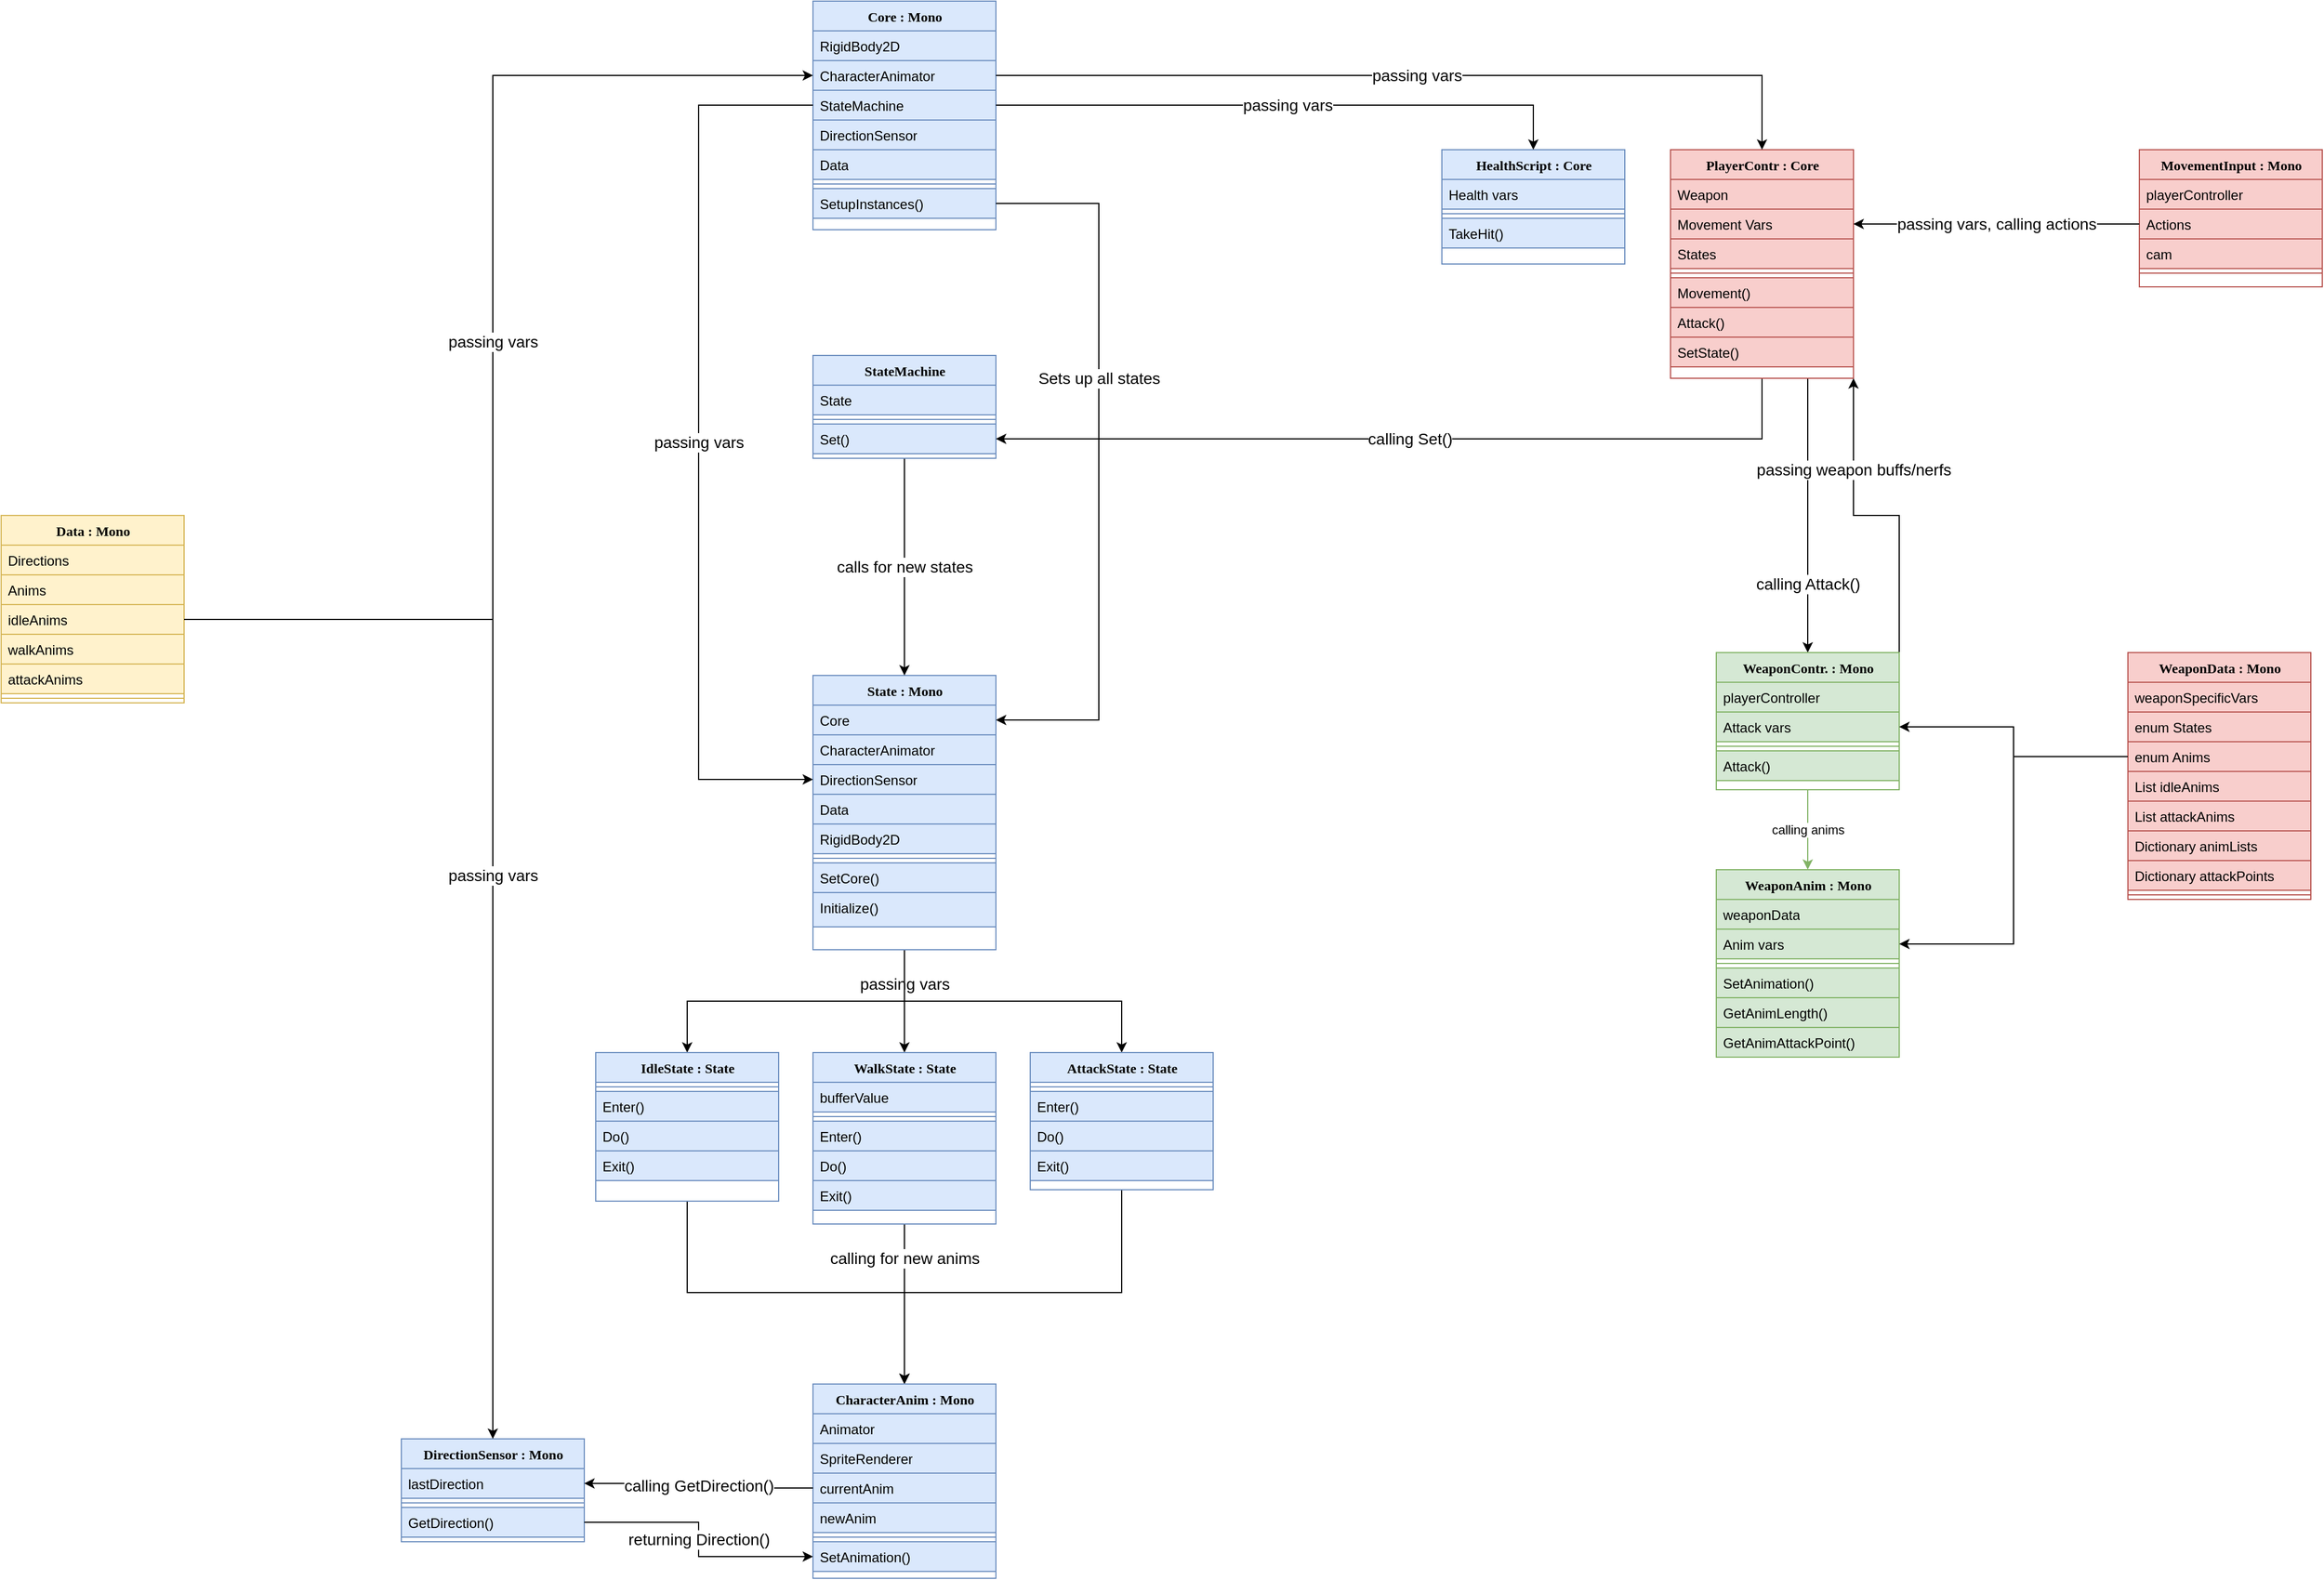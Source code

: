 <mxfile version="25.0.3">
  <diagram name="Page-1" id="9f46799a-70d6-7492-0946-bef42562c5a5">
    <mxGraphModel dx="3391" dy="2612" grid="1" gridSize="10" guides="1" tooltips="1" connect="1" arrows="1" fold="1" page="1" pageScale="1" pageWidth="1100" pageHeight="850" background="none" math="0" shadow="0">
      <root>
        <mxCell id="0" />
        <mxCell id="1" parent="0" />
        <mxCell id="JmwYPv4m7bXZWjPr1EnT-43" value="Core : Mono" style="swimlane;html=1;fontStyle=1;align=center;verticalAlign=top;childLayout=stackLayout;horizontal=1;startSize=26;horizontalStack=0;resizeParent=1;resizeLast=0;collapsible=1;marginBottom=0;swimlaneFillColor=#ffffff;rounded=0;shadow=0;comic=0;labelBackgroundColor=none;strokeWidth=1;fillColor=#dae8fc;fontFamily=Verdana;fontSize=12;strokeColor=#6c8ebf;" parent="1" vertex="1">
          <mxGeometry x="-280" y="-750" width="160" height="200" as="geometry" />
        </mxCell>
        <mxCell id="JmwYPv4m7bXZWjPr1EnT-44" value="RigidBody2D" style="text;html=1;strokeColor=#6c8ebf;fillColor=#dae8fc;align=left;verticalAlign=top;spacingLeft=4;spacingRight=4;whiteSpace=wrap;overflow=hidden;rotatable=0;points=[[0,0.5],[1,0.5]];portConstraint=eastwest;" parent="JmwYPv4m7bXZWjPr1EnT-43" vertex="1">
          <mxGeometry y="26" width="160" height="26" as="geometry" />
        </mxCell>
        <mxCell id="JmwYPv4m7bXZWjPr1EnT-45" value="CharacterAnimator" style="text;html=1;strokeColor=#6c8ebf;fillColor=#dae8fc;align=left;verticalAlign=top;spacingLeft=4;spacingRight=4;whiteSpace=wrap;overflow=hidden;rotatable=0;points=[[0,0.5],[1,0.5]];portConstraint=eastwest;" parent="JmwYPv4m7bXZWjPr1EnT-43" vertex="1">
          <mxGeometry y="52" width="160" height="26" as="geometry" />
        </mxCell>
        <mxCell id="JmwYPv4m7bXZWjPr1EnT-46" value="StateMachine" style="text;html=1;strokeColor=#6c8ebf;fillColor=#dae8fc;align=left;verticalAlign=top;spacingLeft=4;spacingRight=4;whiteSpace=wrap;overflow=hidden;rotatable=0;points=[[0,0.5],[1,0.5]];portConstraint=eastwest;" parent="JmwYPv4m7bXZWjPr1EnT-43" vertex="1">
          <mxGeometry y="78" width="160" height="26" as="geometry" />
        </mxCell>
        <mxCell id="JmwYPv4m7bXZWjPr1EnT-47" value="DirectionSensor" style="text;html=1;strokeColor=#6c8ebf;fillColor=#dae8fc;align=left;verticalAlign=top;spacingLeft=4;spacingRight=4;whiteSpace=wrap;overflow=hidden;rotatable=0;points=[[0,0.5],[1,0.5]];portConstraint=eastwest;" parent="JmwYPv4m7bXZWjPr1EnT-43" vertex="1">
          <mxGeometry y="104" width="160" height="26" as="geometry" />
        </mxCell>
        <mxCell id="JmwYPv4m7bXZWjPr1EnT-48" value="Data" style="text;html=1;strokeColor=#6c8ebf;fillColor=#dae8fc;align=left;verticalAlign=top;spacingLeft=4;spacingRight=4;whiteSpace=wrap;overflow=hidden;rotatable=0;points=[[0,0.5],[1,0.5]];portConstraint=eastwest;" parent="JmwYPv4m7bXZWjPr1EnT-43" vertex="1">
          <mxGeometry y="130" width="160" height="26" as="geometry" />
        </mxCell>
        <mxCell id="JmwYPv4m7bXZWjPr1EnT-49" value="" style="line;html=1;strokeWidth=1;fillColor=#dae8fc;align=left;verticalAlign=middle;spacingTop=-1;spacingLeft=3;spacingRight=3;rotatable=0;labelPosition=right;points=[];portConstraint=eastwest;strokeColor=#6c8ebf;" parent="JmwYPv4m7bXZWjPr1EnT-43" vertex="1">
          <mxGeometry y="156" width="160" height="8" as="geometry" />
        </mxCell>
        <mxCell id="JmwYPv4m7bXZWjPr1EnT-50" value="SetupInstances()" style="text;html=1;strokeColor=#6c8ebf;fillColor=#dae8fc;align=left;verticalAlign=top;spacingLeft=4;spacingRight=4;whiteSpace=wrap;overflow=hidden;rotatable=0;points=[[0,0.5],[1,0.5]];portConstraint=eastwest;" parent="JmwYPv4m7bXZWjPr1EnT-43" vertex="1">
          <mxGeometry y="164" width="160" height="26" as="geometry" />
        </mxCell>
        <mxCell id="JmwYPv4m7bXZWjPr1EnT-103" value="&lt;font style=&quot;font-size: 14px;&quot;&gt;passing vars&lt;/font&gt;" style="edgeStyle=orthogonalEdgeStyle;rounded=0;orthogonalLoop=1;jettySize=auto;html=1;exitX=0.5;exitY=1;exitDx=0;exitDy=0;entryX=0.5;entryY=0;entryDx=0;entryDy=0;" parent="1" source="JmwYPv4m7bXZWjPr1EnT-61" target="JmwYPv4m7bXZWjPr1EnT-92" edge="1">
          <mxGeometry x="-0.333" relative="1" as="geometry">
            <mxPoint as="offset" />
          </mxGeometry>
        </mxCell>
        <mxCell id="JmwYPv4m7bXZWjPr1EnT-104" style="edgeStyle=orthogonalEdgeStyle;rounded=0;orthogonalLoop=1;jettySize=auto;html=1;exitX=0.5;exitY=1;exitDx=0;exitDy=0;entryX=0.5;entryY=0;entryDx=0;entryDy=0;" parent="1" source="JmwYPv4m7bXZWjPr1EnT-61" target="JmwYPv4m7bXZWjPr1EnT-86" edge="1">
          <mxGeometry relative="1" as="geometry" />
        </mxCell>
        <mxCell id="JmwYPv4m7bXZWjPr1EnT-105" style="edgeStyle=orthogonalEdgeStyle;rounded=0;orthogonalLoop=1;jettySize=auto;html=1;exitX=0.5;exitY=1;exitDx=0;exitDy=0;entryX=0.5;entryY=0;entryDx=0;entryDy=0;" parent="1" source="JmwYPv4m7bXZWjPr1EnT-61" target="JmwYPv4m7bXZWjPr1EnT-98" edge="1">
          <mxGeometry relative="1" as="geometry" />
        </mxCell>
        <mxCell id="JmwYPv4m7bXZWjPr1EnT-61" value="State : Mono" style="swimlane;html=1;fontStyle=1;align=center;verticalAlign=top;childLayout=stackLayout;horizontal=1;startSize=26;horizontalStack=0;resizeParent=1;resizeLast=0;collapsible=1;marginBottom=0;swimlaneFillColor=#ffffff;rounded=0;shadow=0;comic=0;labelBackgroundColor=none;strokeWidth=1;fillColor=#dae8fc;fontFamily=Verdana;fontSize=12;strokeColor=#6c8ebf;" parent="1" vertex="1">
          <mxGeometry x="-280" y="-160" width="160" height="240" as="geometry" />
        </mxCell>
        <mxCell id="JmwYPv4m7bXZWjPr1EnT-64" value="Core" style="text;html=1;strokeColor=#6c8ebf;fillColor=#dae8fc;align=left;verticalAlign=top;spacingLeft=4;spacingRight=4;whiteSpace=wrap;overflow=hidden;rotatable=0;points=[[0,0.5],[1,0.5]];portConstraint=eastwest;" parent="JmwYPv4m7bXZWjPr1EnT-61" vertex="1">
          <mxGeometry y="26" width="160" height="26" as="geometry" />
        </mxCell>
        <mxCell id="JmwYPv4m7bXZWjPr1EnT-63" value="CharacterAnimator" style="text;html=1;strokeColor=#6c8ebf;fillColor=#dae8fc;align=left;verticalAlign=top;spacingLeft=4;spacingRight=4;whiteSpace=wrap;overflow=hidden;rotatable=0;points=[[0,0.5],[1,0.5]];portConstraint=eastwest;" parent="JmwYPv4m7bXZWjPr1EnT-61" vertex="1">
          <mxGeometry y="52" width="160" height="26" as="geometry" />
        </mxCell>
        <mxCell id="JmwYPv4m7bXZWjPr1EnT-65" value="DirectionSensor" style="text;html=1;strokeColor=#6c8ebf;fillColor=#dae8fc;align=left;verticalAlign=top;spacingLeft=4;spacingRight=4;whiteSpace=wrap;overflow=hidden;rotatable=0;points=[[0,0.5],[1,0.5]];portConstraint=eastwest;" parent="JmwYPv4m7bXZWjPr1EnT-61" vertex="1">
          <mxGeometry y="78" width="160" height="26" as="geometry" />
        </mxCell>
        <mxCell id="JmwYPv4m7bXZWjPr1EnT-66" value="Data" style="text;html=1;strokeColor=#6c8ebf;fillColor=#dae8fc;align=left;verticalAlign=top;spacingLeft=4;spacingRight=4;whiteSpace=wrap;overflow=hidden;rotatable=0;points=[[0,0.5],[1,0.5]];portConstraint=eastwest;" parent="JmwYPv4m7bXZWjPr1EnT-61" vertex="1">
          <mxGeometry y="104" width="160" height="26" as="geometry" />
        </mxCell>
        <mxCell id="JmwYPv4m7bXZWjPr1EnT-62" value="RigidBody2D" style="text;html=1;strokeColor=#6c8ebf;fillColor=#dae8fc;align=left;verticalAlign=top;spacingLeft=4;spacingRight=4;whiteSpace=wrap;overflow=hidden;rotatable=0;points=[[0,0.5],[1,0.5]];portConstraint=eastwest;" parent="JmwYPv4m7bXZWjPr1EnT-61" vertex="1">
          <mxGeometry y="130" width="160" height="26" as="geometry" />
        </mxCell>
        <mxCell id="JmwYPv4m7bXZWjPr1EnT-67" value="" style="line;html=1;strokeWidth=1;fillColor=#dae8fc;align=left;verticalAlign=middle;spacingTop=-1;spacingLeft=3;spacingRight=3;rotatable=0;labelPosition=right;points=[];portConstraint=eastwest;strokeColor=#6c8ebf;" parent="JmwYPv4m7bXZWjPr1EnT-61" vertex="1">
          <mxGeometry y="156" width="160" height="8" as="geometry" />
        </mxCell>
        <mxCell id="JmwYPv4m7bXZWjPr1EnT-68" value="SetCore()" style="text;html=1;strokeColor=#6c8ebf;fillColor=#dae8fc;align=left;verticalAlign=top;spacingLeft=4;spacingRight=4;whiteSpace=wrap;overflow=hidden;rotatable=0;points=[[0,0.5],[1,0.5]];portConstraint=eastwest;" parent="JmwYPv4m7bXZWjPr1EnT-61" vertex="1">
          <mxGeometry y="164" width="160" height="26" as="geometry" />
        </mxCell>
        <mxCell id="JmwYPv4m7bXZWjPr1EnT-69" value="Initialize()" style="text;html=1;strokeColor=#6c8ebf;fillColor=#dae8fc;align=left;verticalAlign=top;spacingLeft=4;spacingRight=4;whiteSpace=wrap;overflow=hidden;rotatable=0;points=[[0,0.5],[1,0.5]];portConstraint=eastwest;" parent="JmwYPv4m7bXZWjPr1EnT-61" vertex="1">
          <mxGeometry y="190" width="160" height="30" as="geometry" />
        </mxCell>
        <mxCell id="JmwYPv4m7bXZWjPr1EnT-85" value="&lt;font style=&quot;font-size: 14px;&quot;&gt;calls for new states&lt;/font&gt;" style="edgeStyle=orthogonalEdgeStyle;rounded=0;orthogonalLoop=1;jettySize=auto;html=1;exitX=0.5;exitY=1;exitDx=0;exitDy=0;entryX=0.5;entryY=0;entryDx=0;entryDy=0;" parent="1" source="JmwYPv4m7bXZWjPr1EnT-70" target="JmwYPv4m7bXZWjPr1EnT-61" edge="1">
          <mxGeometry relative="1" as="geometry" />
        </mxCell>
        <mxCell id="JmwYPv4m7bXZWjPr1EnT-70" value="StateMachine" style="swimlane;html=1;fontStyle=1;align=center;verticalAlign=top;childLayout=stackLayout;horizontal=1;startSize=26;horizontalStack=0;resizeParent=1;resizeLast=0;collapsible=1;marginBottom=0;swimlaneFillColor=#ffffff;rounded=0;shadow=0;comic=0;labelBackgroundColor=none;strokeWidth=1;fillColor=#dae8fc;fontFamily=Verdana;fontSize=12;strokeColor=#6c8ebf;" parent="1" vertex="1">
          <mxGeometry x="-280" y="-440" width="160" height="90" as="geometry" />
        </mxCell>
        <mxCell id="JmwYPv4m7bXZWjPr1EnT-71" value="State" style="text;html=1;strokeColor=#6c8ebf;fillColor=#dae8fc;align=left;verticalAlign=top;spacingLeft=4;spacingRight=4;whiteSpace=wrap;overflow=hidden;rotatable=0;points=[[0,0.5],[1,0.5]];portConstraint=eastwest;" parent="JmwYPv4m7bXZWjPr1EnT-70" vertex="1">
          <mxGeometry y="26" width="160" height="26" as="geometry" />
        </mxCell>
        <mxCell id="JmwYPv4m7bXZWjPr1EnT-76" value="" style="line;html=1;strokeWidth=1;fillColor=#dae8fc;align=left;verticalAlign=middle;spacingTop=-1;spacingLeft=3;spacingRight=3;rotatable=0;labelPosition=right;points=[];portConstraint=eastwest;strokeColor=#6c8ebf;" parent="JmwYPv4m7bXZWjPr1EnT-70" vertex="1">
          <mxGeometry y="52" width="160" height="8" as="geometry" />
        </mxCell>
        <mxCell id="JmwYPv4m7bXZWjPr1EnT-77" value="Set()" style="text;html=1;strokeColor=#6c8ebf;fillColor=#dae8fc;align=left;verticalAlign=top;spacingLeft=4;spacingRight=4;whiteSpace=wrap;overflow=hidden;rotatable=0;points=[[0,0.5],[1,0.5]];portConstraint=eastwest;" parent="JmwYPv4m7bXZWjPr1EnT-70" vertex="1">
          <mxGeometry y="60" width="160" height="26" as="geometry" />
        </mxCell>
        <mxCell id="JmwYPv4m7bXZWjPr1EnT-227" style="edgeStyle=orthogonalEdgeStyle;rounded=0;orthogonalLoop=1;jettySize=auto;html=1;exitX=0.5;exitY=1;exitDx=0;exitDy=0;entryX=0.5;entryY=0;entryDx=0;entryDy=0;" parent="1" source="JmwYPv4m7bXZWjPr1EnT-86" target="JmwYPv4m7bXZWjPr1EnT-112" edge="1">
          <mxGeometry relative="1" as="geometry" />
        </mxCell>
        <mxCell id="JmwYPv4m7bXZWjPr1EnT-86" value="IdleState : State" style="swimlane;html=1;fontStyle=1;align=center;verticalAlign=top;childLayout=stackLayout;horizontal=1;startSize=26;horizontalStack=0;resizeParent=1;resizeLast=0;collapsible=1;marginBottom=0;swimlaneFillColor=#ffffff;rounded=0;shadow=0;comic=0;labelBackgroundColor=none;strokeWidth=1;fillColor=#dae8fc;fontFamily=Verdana;fontSize=12;strokeColor=#6c8ebf;" parent="1" vertex="1">
          <mxGeometry x="-470" y="170" width="160" height="130" as="geometry" />
        </mxCell>
        <mxCell id="JmwYPv4m7bXZWjPr1EnT-88" value="" style="line;html=1;strokeWidth=1;fillColor=#dae8fc;align=left;verticalAlign=middle;spacingTop=-1;spacingLeft=3;spacingRight=3;rotatable=0;labelPosition=right;points=[];portConstraint=eastwest;strokeColor=#6c8ebf;" parent="JmwYPv4m7bXZWjPr1EnT-86" vertex="1">
          <mxGeometry y="26" width="160" height="8" as="geometry" />
        </mxCell>
        <mxCell id="JmwYPv4m7bXZWjPr1EnT-89" value="Enter()" style="text;html=1;strokeColor=#6c8ebf;fillColor=#dae8fc;align=left;verticalAlign=top;spacingLeft=4;spacingRight=4;whiteSpace=wrap;overflow=hidden;rotatable=0;points=[[0,0.5],[1,0.5]];portConstraint=eastwest;" parent="JmwYPv4m7bXZWjPr1EnT-86" vertex="1">
          <mxGeometry y="34" width="160" height="26" as="geometry" />
        </mxCell>
        <mxCell id="JmwYPv4m7bXZWjPr1EnT-90" value="Do()" style="text;html=1;strokeColor=#6c8ebf;fillColor=#dae8fc;align=left;verticalAlign=top;spacingLeft=4;spacingRight=4;whiteSpace=wrap;overflow=hidden;rotatable=0;points=[[0,0.5],[1,0.5]];portConstraint=eastwest;" parent="JmwYPv4m7bXZWjPr1EnT-86" vertex="1">
          <mxGeometry y="60" width="160" height="26" as="geometry" />
        </mxCell>
        <mxCell id="JmwYPv4m7bXZWjPr1EnT-91" value="Exit()" style="text;html=1;strokeColor=#6c8ebf;fillColor=#dae8fc;align=left;verticalAlign=top;spacingLeft=4;spacingRight=4;whiteSpace=wrap;overflow=hidden;rotatable=0;points=[[0,0.5],[1,0.5]];portConstraint=eastwest;" parent="JmwYPv4m7bXZWjPr1EnT-86" vertex="1">
          <mxGeometry y="86" width="160" height="26" as="geometry" />
        </mxCell>
        <mxCell id="JmwYPv4m7bXZWjPr1EnT-228" value="&lt;font style=&quot;font-size: 14px;&quot;&gt;calling for new anims&lt;/font&gt;" style="edgeStyle=orthogonalEdgeStyle;rounded=0;orthogonalLoop=1;jettySize=auto;html=1;exitX=0.5;exitY=1;exitDx=0;exitDy=0;entryX=0.5;entryY=0;entryDx=0;entryDy=0;" parent="1" source="JmwYPv4m7bXZWjPr1EnT-92" target="JmwYPv4m7bXZWjPr1EnT-112" edge="1">
          <mxGeometry x="-0.571" relative="1" as="geometry">
            <mxPoint as="offset" />
          </mxGeometry>
        </mxCell>
        <mxCell id="JmwYPv4m7bXZWjPr1EnT-92" value="WalkState : State" style="swimlane;html=1;fontStyle=1;align=center;verticalAlign=top;childLayout=stackLayout;horizontal=1;startSize=26;horizontalStack=0;resizeParent=1;resizeLast=0;collapsible=1;marginBottom=0;swimlaneFillColor=#ffffff;rounded=0;shadow=0;comic=0;labelBackgroundColor=none;strokeWidth=1;fillColor=#dae8fc;fontFamily=Verdana;fontSize=12;strokeColor=#6c8ebf;" parent="1" vertex="1">
          <mxGeometry x="-280" y="170" width="160" height="150" as="geometry" />
        </mxCell>
        <mxCell id="JmwYPv4m7bXZWjPr1EnT-97" value="bufferValue" style="text;html=1;strokeColor=#6c8ebf;fillColor=#dae8fc;align=left;verticalAlign=top;spacingLeft=4;spacingRight=4;whiteSpace=wrap;overflow=hidden;rotatable=0;points=[[0,0.5],[1,0.5]];portConstraint=eastwest;" parent="JmwYPv4m7bXZWjPr1EnT-92" vertex="1">
          <mxGeometry y="26" width="160" height="26" as="geometry" />
        </mxCell>
        <mxCell id="JmwYPv4m7bXZWjPr1EnT-93" value="" style="line;html=1;strokeWidth=1;fillColor=#dae8fc;align=left;verticalAlign=middle;spacingTop=-1;spacingLeft=3;spacingRight=3;rotatable=0;labelPosition=right;points=[];portConstraint=eastwest;strokeColor=#6c8ebf;" parent="JmwYPv4m7bXZWjPr1EnT-92" vertex="1">
          <mxGeometry y="52" width="160" height="8" as="geometry" />
        </mxCell>
        <mxCell id="JmwYPv4m7bXZWjPr1EnT-94" value="Enter()" style="text;html=1;strokeColor=#6c8ebf;fillColor=#dae8fc;align=left;verticalAlign=top;spacingLeft=4;spacingRight=4;whiteSpace=wrap;overflow=hidden;rotatable=0;points=[[0,0.5],[1,0.5]];portConstraint=eastwest;" parent="JmwYPv4m7bXZWjPr1EnT-92" vertex="1">
          <mxGeometry y="60" width="160" height="26" as="geometry" />
        </mxCell>
        <mxCell id="JmwYPv4m7bXZWjPr1EnT-95" value="Do()" style="text;html=1;strokeColor=#6c8ebf;fillColor=#dae8fc;align=left;verticalAlign=top;spacingLeft=4;spacingRight=4;whiteSpace=wrap;overflow=hidden;rotatable=0;points=[[0,0.5],[1,0.5]];portConstraint=eastwest;" parent="JmwYPv4m7bXZWjPr1EnT-92" vertex="1">
          <mxGeometry y="86" width="160" height="26" as="geometry" />
        </mxCell>
        <mxCell id="JmwYPv4m7bXZWjPr1EnT-96" value="Exit()" style="text;html=1;strokeColor=#6c8ebf;fillColor=#dae8fc;align=left;verticalAlign=top;spacingLeft=4;spacingRight=4;whiteSpace=wrap;overflow=hidden;rotatable=0;points=[[0,0.5],[1,0.5]];portConstraint=eastwest;" parent="JmwYPv4m7bXZWjPr1EnT-92" vertex="1">
          <mxGeometry y="112" width="160" height="26" as="geometry" />
        </mxCell>
        <mxCell id="JmwYPv4m7bXZWjPr1EnT-229" style="edgeStyle=orthogonalEdgeStyle;rounded=0;orthogonalLoop=1;jettySize=auto;html=1;exitX=0.5;exitY=1;exitDx=0;exitDy=0;entryX=0.5;entryY=0;entryDx=0;entryDy=0;" parent="1" source="JmwYPv4m7bXZWjPr1EnT-98" target="JmwYPv4m7bXZWjPr1EnT-112" edge="1">
          <mxGeometry relative="1" as="geometry">
            <Array as="points">
              <mxPoint x="-10" y="380" />
              <mxPoint x="-200" y="380" />
            </Array>
          </mxGeometry>
        </mxCell>
        <mxCell id="JmwYPv4m7bXZWjPr1EnT-98" value="AttackState : State" style="swimlane;html=1;fontStyle=1;align=center;verticalAlign=top;childLayout=stackLayout;horizontal=1;startSize=26;horizontalStack=0;resizeParent=1;resizeLast=0;collapsible=1;marginBottom=0;swimlaneFillColor=#ffffff;rounded=0;shadow=0;comic=0;labelBackgroundColor=none;strokeWidth=1;fillColor=#dae8fc;fontFamily=Verdana;fontSize=12;strokeColor=#6c8ebf;" parent="1" vertex="1">
          <mxGeometry x="-90" y="170" width="160" height="120" as="geometry" />
        </mxCell>
        <mxCell id="JmwYPv4m7bXZWjPr1EnT-99" value="" style="line;html=1;strokeWidth=1;fillColor=#dae8fc;align=left;verticalAlign=middle;spacingTop=-1;spacingLeft=3;spacingRight=3;rotatable=0;labelPosition=right;points=[];portConstraint=eastwest;strokeColor=#6c8ebf;" parent="JmwYPv4m7bXZWjPr1EnT-98" vertex="1">
          <mxGeometry y="26" width="160" height="8" as="geometry" />
        </mxCell>
        <mxCell id="JmwYPv4m7bXZWjPr1EnT-100" value="Enter()" style="text;html=1;strokeColor=#6c8ebf;fillColor=#dae8fc;align=left;verticalAlign=top;spacingLeft=4;spacingRight=4;whiteSpace=wrap;overflow=hidden;rotatable=0;points=[[0,0.5],[1,0.5]];portConstraint=eastwest;" parent="JmwYPv4m7bXZWjPr1EnT-98" vertex="1">
          <mxGeometry y="34" width="160" height="26" as="geometry" />
        </mxCell>
        <mxCell id="JmwYPv4m7bXZWjPr1EnT-101" value="Do()" style="text;html=1;strokeColor=#6c8ebf;fillColor=#dae8fc;align=left;verticalAlign=top;spacingLeft=4;spacingRight=4;whiteSpace=wrap;overflow=hidden;rotatable=0;points=[[0,0.5],[1,0.5]];portConstraint=eastwest;" parent="JmwYPv4m7bXZWjPr1EnT-98" vertex="1">
          <mxGeometry y="60" width="160" height="26" as="geometry" />
        </mxCell>
        <mxCell id="JmwYPv4m7bXZWjPr1EnT-102" value="Exit()" style="text;html=1;strokeColor=#6c8ebf;fillColor=#dae8fc;align=left;verticalAlign=top;spacingLeft=4;spacingRight=4;whiteSpace=wrap;overflow=hidden;rotatable=0;points=[[0,0.5],[1,0.5]];portConstraint=eastwest;" parent="JmwYPv4m7bXZWjPr1EnT-98" vertex="1">
          <mxGeometry y="86" width="160" height="26" as="geometry" />
        </mxCell>
        <mxCell id="JmwYPv4m7bXZWjPr1EnT-106" value="&lt;font style=&quot;font-size: 14px;&quot;&gt;passing vars&lt;/font&gt;" style="edgeStyle=orthogonalEdgeStyle;rounded=0;orthogonalLoop=1;jettySize=auto;html=1;exitX=0;exitY=0.5;exitDx=0;exitDy=0;entryX=0;entryY=0.5;entryDx=0;entryDy=0;endArrow=classic;endFill=1;endSize=6;" parent="1" source="JmwYPv4m7bXZWjPr1EnT-46" target="JmwYPv4m7bXZWjPr1EnT-65" edge="1">
          <mxGeometry relative="1" as="geometry">
            <Array as="points">
              <mxPoint x="-380" y="-659" />
              <mxPoint x="-380" y="-69" />
            </Array>
          </mxGeometry>
        </mxCell>
        <mxCell id="JmwYPv4m7bXZWjPr1EnT-112" value="CharacterAnim : Mono" style="swimlane;html=1;fontStyle=1;align=center;verticalAlign=top;childLayout=stackLayout;horizontal=1;startSize=26;horizontalStack=0;resizeParent=1;resizeLast=0;collapsible=1;marginBottom=0;swimlaneFillColor=#ffffff;rounded=0;shadow=0;comic=0;labelBackgroundColor=none;strokeWidth=1;fillColor=#dae8fc;fontFamily=Verdana;fontSize=12;strokeColor=#6c8ebf;" parent="1" vertex="1">
          <mxGeometry x="-280" y="460" width="160" height="170" as="geometry" />
        </mxCell>
        <mxCell id="JmwYPv4m7bXZWjPr1EnT-113" value="Animator" style="text;html=1;strokeColor=#6c8ebf;fillColor=#dae8fc;align=left;verticalAlign=top;spacingLeft=4;spacingRight=4;whiteSpace=wrap;overflow=hidden;rotatable=0;points=[[0,0.5],[1,0.5]];portConstraint=eastwest;" parent="JmwYPv4m7bXZWjPr1EnT-112" vertex="1">
          <mxGeometry y="26" width="160" height="26" as="geometry" />
        </mxCell>
        <mxCell id="JmwYPv4m7bXZWjPr1EnT-118" value="SpriteRenderer" style="text;html=1;strokeColor=#6c8ebf;fillColor=#dae8fc;align=left;verticalAlign=top;spacingLeft=4;spacingRight=4;whiteSpace=wrap;overflow=hidden;rotatable=0;points=[[0,0.5],[1,0.5]];portConstraint=eastwest;" parent="JmwYPv4m7bXZWjPr1EnT-112" vertex="1">
          <mxGeometry y="52" width="160" height="26" as="geometry" />
        </mxCell>
        <mxCell id="JmwYPv4m7bXZWjPr1EnT-119" value="currentAnim" style="text;html=1;strokeColor=#6c8ebf;fillColor=#dae8fc;align=left;verticalAlign=top;spacingLeft=4;spacingRight=4;whiteSpace=wrap;overflow=hidden;rotatable=0;points=[[0,0.5],[1,0.5]];portConstraint=eastwest;" parent="JmwYPv4m7bXZWjPr1EnT-112" vertex="1">
          <mxGeometry y="78" width="160" height="26" as="geometry" />
        </mxCell>
        <mxCell id="JmwYPv4m7bXZWjPr1EnT-120" value="newAnim" style="text;html=1;strokeColor=#6c8ebf;fillColor=#dae8fc;align=left;verticalAlign=top;spacingLeft=4;spacingRight=4;whiteSpace=wrap;overflow=hidden;rotatable=0;points=[[0,0.5],[1,0.5]];portConstraint=eastwest;" parent="JmwYPv4m7bXZWjPr1EnT-112" vertex="1">
          <mxGeometry y="104" width="160" height="26" as="geometry" />
        </mxCell>
        <mxCell id="JmwYPv4m7bXZWjPr1EnT-114" value="" style="line;html=1;strokeWidth=1;fillColor=#dae8fc;align=left;verticalAlign=middle;spacingTop=-1;spacingLeft=3;spacingRight=3;rotatable=0;labelPosition=right;points=[];portConstraint=eastwest;strokeColor=#6c8ebf;" parent="JmwYPv4m7bXZWjPr1EnT-112" vertex="1">
          <mxGeometry y="130" width="160" height="8" as="geometry" />
        </mxCell>
        <mxCell id="JmwYPv4m7bXZWjPr1EnT-115" value="SetAnimation()" style="text;html=1;strokeColor=#6c8ebf;fillColor=#dae8fc;align=left;verticalAlign=top;spacingLeft=4;spacingRight=4;whiteSpace=wrap;overflow=hidden;rotatable=0;points=[[0,0.5],[1,0.5]];portConstraint=eastwest;" parent="JmwYPv4m7bXZWjPr1EnT-112" vertex="1">
          <mxGeometry y="138" width="160" height="26" as="geometry" />
        </mxCell>
        <mxCell id="JmwYPv4m7bXZWjPr1EnT-157" value="&lt;font style=&quot;font-size: 14px;&quot;&gt;calling Set()&lt;/font&gt;" style="edgeStyle=orthogonalEdgeStyle;rounded=0;orthogonalLoop=1;jettySize=auto;html=1;exitX=0.5;exitY=1;exitDx=0;exitDy=0;entryX=1;entryY=0.5;entryDx=0;entryDy=0;" parent="1" source="JmwYPv4m7bXZWjPr1EnT-136" target="JmwYPv4m7bXZWjPr1EnT-77" edge="1">
          <mxGeometry relative="1" as="geometry" />
        </mxCell>
        <mxCell id="JmwYPv4m7bXZWjPr1EnT-211" value="&lt;font style=&quot;font-size: 14px;&quot;&gt;calling Attack()&lt;/font&gt;" style="edgeStyle=orthogonalEdgeStyle;rounded=0;orthogonalLoop=1;jettySize=auto;html=1;exitX=0.75;exitY=1;exitDx=0;exitDy=0;entryX=0.5;entryY=0;entryDx=0;entryDy=0;" parent="1" source="JmwYPv4m7bXZWjPr1EnT-136" target="JmwYPv4m7bXZWjPr1EnT-203" edge="1">
          <mxGeometry x="0.5" relative="1" as="geometry">
            <mxPoint as="offset" />
          </mxGeometry>
        </mxCell>
        <mxCell id="JmwYPv4m7bXZWjPr1EnT-136" value="PlayerContr : Core" style="swimlane;html=1;fontStyle=1;align=center;verticalAlign=top;childLayout=stackLayout;horizontal=1;startSize=26;horizontalStack=0;resizeParent=1;resizeLast=0;collapsible=1;marginBottom=0;swimlaneFillColor=#ffffff;rounded=0;shadow=0;comic=0;labelBackgroundColor=none;strokeWidth=1;fillColor=#f8cecc;fontFamily=Verdana;fontSize=12;strokeColor=#b85450;" parent="1" vertex="1">
          <mxGeometry x="470" y="-620" width="160" height="200" as="geometry" />
        </mxCell>
        <mxCell id="JmwYPv4m7bXZWjPr1EnT-137" value="Weapon" style="text;html=1;strokeColor=#b85450;fillColor=#f8cecc;align=left;verticalAlign=top;spacingLeft=4;spacingRight=4;whiteSpace=wrap;overflow=hidden;rotatable=0;points=[[0,0.5],[1,0.5]];portConstraint=eastwest;" parent="JmwYPv4m7bXZWjPr1EnT-136" vertex="1">
          <mxGeometry y="26" width="160" height="26" as="geometry" />
        </mxCell>
        <mxCell id="JmwYPv4m7bXZWjPr1EnT-138" value="Movement Vars" style="text;html=1;strokeColor=#b85450;fillColor=#f8cecc;align=left;verticalAlign=top;spacingLeft=4;spacingRight=4;whiteSpace=wrap;overflow=hidden;rotatable=0;points=[[0,0.5],[1,0.5]];portConstraint=eastwest;" parent="JmwYPv4m7bXZWjPr1EnT-136" vertex="1">
          <mxGeometry y="52" width="160" height="26" as="geometry" />
        </mxCell>
        <mxCell id="JmwYPv4m7bXZWjPr1EnT-139" value="States" style="text;html=1;strokeColor=#b85450;fillColor=#f8cecc;align=left;verticalAlign=top;spacingLeft=4;spacingRight=4;whiteSpace=wrap;overflow=hidden;rotatable=0;points=[[0,0.5],[1,0.5]];portConstraint=eastwest;" parent="JmwYPv4m7bXZWjPr1EnT-136" vertex="1">
          <mxGeometry y="78" width="160" height="26" as="geometry" />
        </mxCell>
        <mxCell id="JmwYPv4m7bXZWjPr1EnT-143" value="" style="line;html=1;strokeWidth=1;fillColor=#f8cecc;align=left;verticalAlign=middle;spacingTop=-1;spacingLeft=3;spacingRight=3;rotatable=0;labelPosition=right;points=[];portConstraint=eastwest;strokeColor=#b85450;" parent="JmwYPv4m7bXZWjPr1EnT-136" vertex="1">
          <mxGeometry y="104" width="160" height="8" as="geometry" />
        </mxCell>
        <mxCell id="JmwYPv4m7bXZWjPr1EnT-144" value="Movement()" style="text;html=1;strokeColor=#b85450;fillColor=#f8cecc;align=left;verticalAlign=top;spacingLeft=4;spacingRight=4;whiteSpace=wrap;overflow=hidden;rotatable=0;points=[[0,0.5],[1,0.5]];portConstraint=eastwest;" parent="JmwYPv4m7bXZWjPr1EnT-136" vertex="1">
          <mxGeometry y="112" width="160" height="26" as="geometry" />
        </mxCell>
        <mxCell id="JmwYPv4m7bXZWjPr1EnT-145" value="Attack()" style="text;html=1;strokeColor=#b85450;fillColor=#f8cecc;align=left;verticalAlign=top;spacingLeft=4;spacingRight=4;whiteSpace=wrap;overflow=hidden;rotatable=0;points=[[0,0.5],[1,0.5]];portConstraint=eastwest;" parent="JmwYPv4m7bXZWjPr1EnT-136" vertex="1">
          <mxGeometry y="138" width="160" height="26" as="geometry" />
        </mxCell>
        <mxCell id="JmwYPv4m7bXZWjPr1EnT-146" value="SetState()" style="text;html=1;strokeColor=#b85450;fillColor=#f8cecc;align=left;verticalAlign=top;spacingLeft=4;spacingRight=4;whiteSpace=wrap;overflow=hidden;rotatable=0;points=[[0,0.5],[1,0.5]];portConstraint=eastwest;" parent="JmwYPv4m7bXZWjPr1EnT-136" vertex="1">
          <mxGeometry y="164" width="160" height="26" as="geometry" />
        </mxCell>
        <mxCell id="JmwYPv4m7bXZWjPr1EnT-147" value="&lt;font style=&quot;font-size: 14px;&quot;&gt;passing vars&lt;/font&gt;" style="edgeStyle=orthogonalEdgeStyle;rounded=0;orthogonalLoop=1;jettySize=auto;html=1;exitX=1;exitY=0.5;exitDx=0;exitDy=0;entryX=0.5;entryY=0;entryDx=0;entryDy=0;" parent="1" source="JmwYPv4m7bXZWjPr1EnT-45" target="JmwYPv4m7bXZWjPr1EnT-136" edge="1">
          <mxGeometry relative="1" as="geometry">
            <mxPoint x="-110" y="-680" as="sourcePoint" />
            <mxPoint x="560" y="-641" as="targetPoint" />
          </mxGeometry>
        </mxCell>
        <mxCell id="JmwYPv4m7bXZWjPr1EnT-158" value="DirectionSensor : Mono" style="swimlane;html=1;fontStyle=1;align=center;verticalAlign=top;childLayout=stackLayout;horizontal=1;startSize=26;horizontalStack=0;resizeParent=1;resizeLast=0;collapsible=1;marginBottom=0;swimlaneFillColor=#ffffff;rounded=0;shadow=0;comic=0;labelBackgroundColor=none;strokeWidth=1;fillColor=#dae8fc;fontFamily=Verdana;fontSize=12;strokeColor=#6c8ebf;" parent="1" vertex="1">
          <mxGeometry x="-640" y="508" width="160" height="90" as="geometry" />
        </mxCell>
        <mxCell id="JmwYPv4m7bXZWjPr1EnT-159" value="lastDirection" style="text;html=1;strokeColor=#6c8ebf;fillColor=#dae8fc;align=left;verticalAlign=top;spacingLeft=4;spacingRight=4;whiteSpace=wrap;overflow=hidden;rotatable=0;points=[[0,0.5],[1,0.5]];portConstraint=eastwest;" parent="JmwYPv4m7bXZWjPr1EnT-158" vertex="1">
          <mxGeometry y="26" width="160" height="26" as="geometry" />
        </mxCell>
        <mxCell id="JmwYPv4m7bXZWjPr1EnT-160" value="" style="line;html=1;strokeWidth=1;fillColor=#dae8fc;align=left;verticalAlign=middle;spacingTop=-1;spacingLeft=3;spacingRight=3;rotatable=0;labelPosition=right;points=[];portConstraint=eastwest;strokeColor=#6c8ebf;" parent="JmwYPv4m7bXZWjPr1EnT-158" vertex="1">
          <mxGeometry y="52" width="160" height="8" as="geometry" />
        </mxCell>
        <mxCell id="JmwYPv4m7bXZWjPr1EnT-161" value="GetDirection()" style="text;html=1;strokeColor=#6c8ebf;fillColor=#dae8fc;align=left;verticalAlign=top;spacingLeft=4;spacingRight=4;whiteSpace=wrap;overflow=hidden;rotatable=0;points=[[0,0.5],[1,0.5]];portConstraint=eastwest;" parent="JmwYPv4m7bXZWjPr1EnT-158" vertex="1">
          <mxGeometry y="60" width="160" height="26" as="geometry" />
        </mxCell>
        <mxCell id="JmwYPv4m7bXZWjPr1EnT-165" value="Data : Mono" style="swimlane;html=1;fontStyle=1;align=center;verticalAlign=top;childLayout=stackLayout;horizontal=1;startSize=26;horizontalStack=0;resizeParent=1;resizeLast=0;collapsible=1;marginBottom=0;swimlaneFillColor=#ffffff;rounded=0;shadow=0;comic=0;labelBackgroundColor=none;strokeWidth=1;fillColor=#fff2cc;fontFamily=Verdana;fontSize=12;strokeColor=#d6b656;" parent="1" vertex="1">
          <mxGeometry x="-990" y="-300" width="160" height="164" as="geometry" />
        </mxCell>
        <mxCell id="JmwYPv4m7bXZWjPr1EnT-166" value="Directions" style="text;html=1;strokeColor=#d6b656;fillColor=#fff2cc;align=left;verticalAlign=top;spacingLeft=4;spacingRight=4;whiteSpace=wrap;overflow=hidden;rotatable=0;points=[[0,0.5],[1,0.5]];portConstraint=eastwest;" parent="JmwYPv4m7bXZWjPr1EnT-165" vertex="1">
          <mxGeometry y="26" width="160" height="26" as="geometry" />
        </mxCell>
        <mxCell id="JmwYPv4m7bXZWjPr1EnT-167" value="Anims" style="text;html=1;strokeColor=#d6b656;fillColor=#fff2cc;align=left;verticalAlign=top;spacingLeft=4;spacingRight=4;whiteSpace=wrap;overflow=hidden;rotatable=0;points=[[0,0.5],[1,0.5]];portConstraint=eastwest;" parent="JmwYPv4m7bXZWjPr1EnT-165" vertex="1">
          <mxGeometry y="52" width="160" height="26" as="geometry" />
        </mxCell>
        <mxCell id="JmwYPv4m7bXZWjPr1EnT-168" value="idleAnims" style="text;html=1;strokeColor=#d6b656;fillColor=#fff2cc;align=left;verticalAlign=top;spacingLeft=4;spacingRight=4;whiteSpace=wrap;overflow=hidden;rotatable=0;points=[[0,0.5],[1,0.5]];portConstraint=eastwest;" parent="JmwYPv4m7bXZWjPr1EnT-165" vertex="1">
          <mxGeometry y="78" width="160" height="26" as="geometry" />
        </mxCell>
        <mxCell id="JmwYPv4m7bXZWjPr1EnT-179" value="walkAnims" style="text;html=1;strokeColor=#d6b656;fillColor=#fff2cc;align=left;verticalAlign=top;spacingLeft=4;spacingRight=4;whiteSpace=wrap;overflow=hidden;rotatable=0;points=[[0,0.5],[1,0.5]];portConstraint=eastwest;" parent="JmwYPv4m7bXZWjPr1EnT-165" vertex="1">
          <mxGeometry y="104" width="160" height="26" as="geometry" />
        </mxCell>
        <mxCell id="JmwYPv4m7bXZWjPr1EnT-180" value="attackAnims" style="text;html=1;strokeColor=#d6b656;fillColor=#fff2cc;align=left;verticalAlign=top;spacingLeft=4;spacingRight=4;whiteSpace=wrap;overflow=hidden;rotatable=0;points=[[0,0.5],[1,0.5]];portConstraint=eastwest;" parent="JmwYPv4m7bXZWjPr1EnT-165" vertex="1">
          <mxGeometry y="130" width="160" height="26" as="geometry" />
        </mxCell>
        <mxCell id="JmwYPv4m7bXZWjPr1EnT-169" value="" style="line;html=1;strokeWidth=1;fillColor=#fff2cc;align=left;verticalAlign=middle;spacingTop=-1;spacingLeft=3;spacingRight=3;rotatable=0;labelPosition=right;points=[];portConstraint=eastwest;strokeColor=#d6b656;" parent="JmwYPv4m7bXZWjPr1EnT-165" vertex="1">
          <mxGeometry y="156" width="160" height="8" as="geometry" />
        </mxCell>
        <mxCell id="JmwYPv4m7bXZWjPr1EnT-183" value="&lt;font style=&quot;font-size: 14px;&quot;&gt;passing vars&lt;/font&gt;" style="edgeStyle=orthogonalEdgeStyle;rounded=0;orthogonalLoop=1;jettySize=auto;html=1;exitX=1;exitY=0.5;exitDx=0;exitDy=0;entryX=0;entryY=0.5;entryDx=0;entryDy=0;" parent="1" source="JmwYPv4m7bXZWjPr1EnT-168" target="JmwYPv4m7bXZWjPr1EnT-45" edge="1">
          <mxGeometry relative="1" as="geometry">
            <Array as="points">
              <mxPoint x="-560" y="-209" />
              <mxPoint x="-560" y="-685" />
            </Array>
          </mxGeometry>
        </mxCell>
        <mxCell id="JmwYPv4m7bXZWjPr1EnT-186" value="MovementInput : Mono" style="swimlane;html=1;fontStyle=1;align=center;verticalAlign=top;childLayout=stackLayout;horizontal=1;startSize=26;horizontalStack=0;resizeParent=1;resizeLast=0;collapsible=1;marginBottom=0;swimlaneFillColor=#ffffff;rounded=0;shadow=0;comic=0;labelBackgroundColor=none;strokeWidth=1;fillColor=#f8cecc;fontFamily=Verdana;fontSize=12;strokeColor=#b85450;" parent="1" vertex="1">
          <mxGeometry x="880" y="-620" width="160" height="120" as="geometry" />
        </mxCell>
        <mxCell id="JmwYPv4m7bXZWjPr1EnT-187" value="playerController" style="text;html=1;strokeColor=#b85450;fillColor=#f8cecc;align=left;verticalAlign=top;spacingLeft=4;spacingRight=4;whiteSpace=wrap;overflow=hidden;rotatable=0;points=[[0,0.5],[1,0.5]];portConstraint=eastwest;" parent="JmwYPv4m7bXZWjPr1EnT-186" vertex="1">
          <mxGeometry y="26" width="160" height="26" as="geometry" />
        </mxCell>
        <mxCell id="JmwYPv4m7bXZWjPr1EnT-188" value="Actions" style="text;html=1;strokeColor=#b85450;fillColor=#f8cecc;align=left;verticalAlign=top;spacingLeft=4;spacingRight=4;whiteSpace=wrap;overflow=hidden;rotatable=0;points=[[0,0.5],[1,0.5]];portConstraint=eastwest;" parent="JmwYPv4m7bXZWjPr1EnT-186" vertex="1">
          <mxGeometry y="52" width="160" height="26" as="geometry" />
        </mxCell>
        <mxCell id="JmwYPv4m7bXZWjPr1EnT-189" value="cam" style="text;html=1;strokeColor=#b85450;fillColor=#f8cecc;align=left;verticalAlign=top;spacingLeft=4;spacingRight=4;whiteSpace=wrap;overflow=hidden;rotatable=0;points=[[0,0.5],[1,0.5]];portConstraint=eastwest;" parent="JmwYPv4m7bXZWjPr1EnT-186" vertex="1">
          <mxGeometry y="78" width="160" height="26" as="geometry" />
        </mxCell>
        <mxCell id="JmwYPv4m7bXZWjPr1EnT-192" value="" style="line;html=1;strokeWidth=1;fillColor=#f8cecc;align=left;verticalAlign=middle;spacingTop=-1;spacingLeft=3;spacingRight=3;rotatable=0;labelPosition=right;points=[];portConstraint=eastwest;strokeColor=#b85450;" parent="JmwYPv4m7bXZWjPr1EnT-186" vertex="1">
          <mxGeometry y="104" width="160" height="8" as="geometry" />
        </mxCell>
        <mxCell id="JmwYPv4m7bXZWjPr1EnT-193" value="passing vars, calling actions" style="edgeStyle=orthogonalEdgeStyle;rounded=0;orthogonalLoop=1;jettySize=auto;html=1;exitX=0;exitY=0.5;exitDx=0;exitDy=0;entryX=1;entryY=0.5;entryDx=0;entryDy=0;fontSize=14;" parent="1" source="JmwYPv4m7bXZWjPr1EnT-188" target="JmwYPv4m7bXZWjPr1EnT-138" edge="1">
          <mxGeometry relative="1" as="geometry" />
        </mxCell>
        <mxCell id="JmwYPv4m7bXZWjPr1EnT-194" value="HealthScript : Core" style="swimlane;html=1;fontStyle=1;align=center;verticalAlign=top;childLayout=stackLayout;horizontal=1;startSize=26;horizontalStack=0;resizeParent=1;resizeLast=0;collapsible=1;marginBottom=0;swimlaneFillColor=#ffffff;rounded=0;shadow=0;comic=0;labelBackgroundColor=none;strokeWidth=1;fillColor=#dae8fc;fontFamily=Verdana;fontSize=12;strokeColor=#6c8ebf;" parent="1" vertex="1">
          <mxGeometry x="270" y="-620" width="160" height="100" as="geometry" />
        </mxCell>
        <mxCell id="JmwYPv4m7bXZWjPr1EnT-195" value="Health vars" style="text;html=1;strokeColor=#6c8ebf;fillColor=#dae8fc;align=left;verticalAlign=top;spacingLeft=4;spacingRight=4;whiteSpace=wrap;overflow=hidden;rotatable=0;points=[[0,0.5],[1,0.5]];portConstraint=eastwest;" parent="JmwYPv4m7bXZWjPr1EnT-194" vertex="1">
          <mxGeometry y="26" width="160" height="26" as="geometry" />
        </mxCell>
        <mxCell id="JmwYPv4m7bXZWjPr1EnT-198" value="" style="line;html=1;strokeWidth=1;fillColor=#dae8fc;align=left;verticalAlign=middle;spacingTop=-1;spacingLeft=3;spacingRight=3;rotatable=0;labelPosition=right;points=[];portConstraint=eastwest;strokeColor=#6c8ebf;" parent="JmwYPv4m7bXZWjPr1EnT-194" vertex="1">
          <mxGeometry y="52" width="160" height="8" as="geometry" />
        </mxCell>
        <mxCell id="JmwYPv4m7bXZWjPr1EnT-199" value="TakeHit()" style="text;html=1;strokeColor=#6c8ebf;fillColor=#dae8fc;align=left;verticalAlign=top;spacingLeft=4;spacingRight=4;whiteSpace=wrap;overflow=hidden;rotatable=0;points=[[0,0.5],[1,0.5]];portConstraint=eastwest;" parent="JmwYPv4m7bXZWjPr1EnT-194" vertex="1">
          <mxGeometry y="60" width="160" height="26" as="geometry" />
        </mxCell>
        <mxCell id="JmwYPv4m7bXZWjPr1EnT-202" value="&lt;font style=&quot;font-size: 14px;&quot;&gt;passing vars&lt;/font&gt;" style="edgeStyle=orthogonalEdgeStyle;rounded=0;orthogonalLoop=1;jettySize=auto;html=1;exitX=1;exitY=0.5;exitDx=0;exitDy=0;entryX=0.5;entryY=0;entryDx=0;entryDy=0;" parent="1" source="JmwYPv4m7bXZWjPr1EnT-46" target="JmwYPv4m7bXZWjPr1EnT-194" edge="1">
          <mxGeometry relative="1" as="geometry" />
        </mxCell>
        <mxCell id="JmwYPv4m7bXZWjPr1EnT-217" value="calling anims" style="edgeStyle=orthogonalEdgeStyle;rounded=0;orthogonalLoop=1;jettySize=auto;html=1;exitX=0.5;exitY=1;exitDx=0;exitDy=0;entryX=0.5;entryY=0;entryDx=0;entryDy=0;fillColor=#d5e8d4;strokeColor=#82b366;" parent="1" source="JmwYPv4m7bXZWjPr1EnT-203" target="JmwYPv4m7bXZWjPr1EnT-212" edge="1">
          <mxGeometry relative="1" as="geometry" />
        </mxCell>
        <mxCell id="JmwYPv4m7bXZWjPr1EnT-219" value="&lt;font style=&quot;font-size: 14px;&quot;&gt;passing weapon buffs/nerfs&lt;/font&gt;" style="edgeStyle=orthogonalEdgeStyle;rounded=0;orthogonalLoop=1;jettySize=auto;html=1;exitX=1;exitY=0;exitDx=0;exitDy=0;entryX=1;entryY=1;entryDx=0;entryDy=0;" parent="1" source="JmwYPv4m7bXZWjPr1EnT-203" target="JmwYPv4m7bXZWjPr1EnT-136" edge="1">
          <mxGeometry x="0.429" relative="1" as="geometry">
            <mxPoint as="offset" />
          </mxGeometry>
        </mxCell>
        <mxCell id="JmwYPv4m7bXZWjPr1EnT-203" value="WeaponContr. : Mono" style="swimlane;html=1;fontStyle=1;align=center;verticalAlign=top;childLayout=stackLayout;horizontal=1;startSize=26;horizontalStack=0;resizeParent=1;resizeLast=0;collapsible=1;marginBottom=0;swimlaneFillColor=#ffffff;rounded=0;shadow=0;comic=0;labelBackgroundColor=none;strokeWidth=1;fillColor=#d5e8d4;fontFamily=Verdana;fontSize=12;strokeColor=#82b366;" parent="1" vertex="1">
          <mxGeometry x="510" y="-180" width="160" height="120" as="geometry" />
        </mxCell>
        <mxCell id="JmwYPv4m7bXZWjPr1EnT-204" value="playerController" style="text;html=1;strokeColor=#82b366;fillColor=#d5e8d4;align=left;verticalAlign=top;spacingLeft=4;spacingRight=4;whiteSpace=wrap;overflow=hidden;rotatable=0;points=[[0,0.5],[1,0.5]];portConstraint=eastwest;" parent="JmwYPv4m7bXZWjPr1EnT-203" vertex="1">
          <mxGeometry y="26" width="160" height="26" as="geometry" />
        </mxCell>
        <mxCell id="JmwYPv4m7bXZWjPr1EnT-205" value="Attack vars" style="text;html=1;strokeColor=#82b366;fillColor=#d5e8d4;align=left;verticalAlign=top;spacingLeft=4;spacingRight=4;whiteSpace=wrap;overflow=hidden;rotatable=0;points=[[0,0.5],[1,0.5]];portConstraint=eastwest;" parent="JmwYPv4m7bXZWjPr1EnT-203" vertex="1">
          <mxGeometry y="52" width="160" height="26" as="geometry" />
        </mxCell>
        <mxCell id="JmwYPv4m7bXZWjPr1EnT-207" value="" style="line;html=1;strokeWidth=1;fillColor=#d5e8d4;align=left;verticalAlign=middle;spacingTop=-1;spacingLeft=3;spacingRight=3;rotatable=0;labelPosition=right;points=[];portConstraint=eastwest;strokeColor=#82b366;" parent="JmwYPv4m7bXZWjPr1EnT-203" vertex="1">
          <mxGeometry y="78" width="160" height="8" as="geometry" />
        </mxCell>
        <mxCell id="JmwYPv4m7bXZWjPr1EnT-208" value="Attack()" style="text;html=1;strokeColor=#82b366;fillColor=#d5e8d4;align=left;verticalAlign=top;spacingLeft=4;spacingRight=4;whiteSpace=wrap;overflow=hidden;rotatable=0;points=[[0,0.5],[1,0.5]];portConstraint=eastwest;" parent="JmwYPv4m7bXZWjPr1EnT-203" vertex="1">
          <mxGeometry y="86" width="160" height="26" as="geometry" />
        </mxCell>
        <mxCell id="JmwYPv4m7bXZWjPr1EnT-212" value="WeaponAnim : Mono" style="swimlane;html=1;fontStyle=1;align=center;verticalAlign=top;childLayout=stackLayout;horizontal=1;startSize=26;horizontalStack=0;resizeParent=1;resizeLast=0;collapsible=1;marginBottom=0;swimlaneFillColor=#ffffff;rounded=0;shadow=0;comic=0;labelBackgroundColor=none;strokeWidth=1;fillColor=#d5e8d4;fontFamily=Verdana;fontSize=12;strokeColor=#82b366;" parent="1" vertex="1">
          <mxGeometry x="510" y="10" width="160" height="164" as="geometry" />
        </mxCell>
        <mxCell id="JmwYPv4m7bXZWjPr1EnT-213" value="weaponData" style="text;html=1;strokeColor=#82b366;fillColor=#d5e8d4;align=left;verticalAlign=top;spacingLeft=4;spacingRight=4;whiteSpace=wrap;overflow=hidden;rotatable=0;points=[[0,0.5],[1,0.5]];portConstraint=eastwest;" parent="JmwYPv4m7bXZWjPr1EnT-212" vertex="1">
          <mxGeometry y="26" width="160" height="26" as="geometry" />
        </mxCell>
        <mxCell id="JmwYPv4m7bXZWjPr1EnT-214" value="Anim vars" style="text;html=1;strokeColor=#82b366;fillColor=#d5e8d4;align=left;verticalAlign=top;spacingLeft=4;spacingRight=4;whiteSpace=wrap;overflow=hidden;rotatable=0;points=[[0,0.5],[1,0.5]];portConstraint=eastwest;" parent="JmwYPv4m7bXZWjPr1EnT-212" vertex="1">
          <mxGeometry y="52" width="160" height="26" as="geometry" />
        </mxCell>
        <mxCell id="JmwYPv4m7bXZWjPr1EnT-215" value="" style="line;html=1;strokeWidth=1;fillColor=#d5e8d4;align=left;verticalAlign=middle;spacingTop=-1;spacingLeft=3;spacingRight=3;rotatable=0;labelPosition=right;points=[];portConstraint=eastwest;strokeColor=#82b366;" parent="JmwYPv4m7bXZWjPr1EnT-212" vertex="1">
          <mxGeometry y="78" width="160" height="8" as="geometry" />
        </mxCell>
        <mxCell id="JmwYPv4m7bXZWjPr1EnT-216" value="SetAnimation()" style="text;html=1;strokeColor=#82b366;fillColor=#d5e8d4;align=left;verticalAlign=top;spacingLeft=4;spacingRight=4;whiteSpace=wrap;overflow=hidden;rotatable=0;points=[[0,0.5],[1,0.5]];portConstraint=eastwest;" parent="JmwYPv4m7bXZWjPr1EnT-212" vertex="1">
          <mxGeometry y="86" width="160" height="26" as="geometry" />
        </mxCell>
        <mxCell id="cZ68k9drMWDVuCN-JDnv-12" value="GetAnimLength()" style="text;html=1;strokeColor=#82b366;fillColor=#d5e8d4;align=left;verticalAlign=top;spacingLeft=4;spacingRight=4;whiteSpace=wrap;overflow=hidden;rotatable=0;points=[[0,0.5],[1,0.5]];portConstraint=eastwest;" vertex="1" parent="JmwYPv4m7bXZWjPr1EnT-212">
          <mxGeometry y="112" width="160" height="26" as="geometry" />
        </mxCell>
        <mxCell id="cZ68k9drMWDVuCN-JDnv-13" value="GetAnimAttackPoint()" style="text;html=1;strokeColor=#82b366;fillColor=#d5e8d4;align=left;verticalAlign=top;spacingLeft=4;spacingRight=4;whiteSpace=wrap;overflow=hidden;rotatable=0;points=[[0,0.5],[1,0.5]];portConstraint=eastwest;" vertex="1" parent="JmwYPv4m7bXZWjPr1EnT-212">
          <mxGeometry y="138" width="160" height="26" as="geometry" />
        </mxCell>
        <mxCell id="JmwYPv4m7bXZWjPr1EnT-220" value="&lt;font style=&quot;font-size: 14px;&quot;&gt;Sets up all states&lt;/font&gt;" style="edgeStyle=orthogonalEdgeStyle;rounded=0;orthogonalLoop=1;jettySize=auto;html=1;exitX=1;exitY=0.5;exitDx=0;exitDy=0;entryX=1;entryY=0.5;entryDx=0;entryDy=0;" parent="1" source="JmwYPv4m7bXZWjPr1EnT-50" target="JmwYPv4m7bXZWjPr1EnT-64" edge="1">
          <mxGeometry x="-0.231" relative="1" as="geometry">
            <Array as="points">
              <mxPoint x="-30" y="-573" />
              <mxPoint x="-30" y="-121" />
            </Array>
            <mxPoint as="offset" />
          </mxGeometry>
        </mxCell>
        <mxCell id="JmwYPv4m7bXZWjPr1EnT-230" value="&lt;font style=&quot;font-size: 14px;&quot;&gt;passing vars&lt;/font&gt;" style="edgeStyle=orthogonalEdgeStyle;rounded=0;orthogonalLoop=1;jettySize=auto;html=1;exitX=1;exitY=0.5;exitDx=0;exitDy=0;entryX=0.5;entryY=0;entryDx=0;entryDy=0;" parent="1" source="JmwYPv4m7bXZWjPr1EnT-168" target="JmwYPv4m7bXZWjPr1EnT-158" edge="1">
          <mxGeometry relative="1" as="geometry" />
        </mxCell>
        <mxCell id="JmwYPv4m7bXZWjPr1EnT-231" value="&lt;font style=&quot;font-size: 14px;&quot;&gt;calling GetDirection()&lt;/font&gt;" style="edgeStyle=orthogonalEdgeStyle;rounded=0;orthogonalLoop=1;jettySize=auto;html=1;exitX=0;exitY=0.5;exitDx=0;exitDy=0;entryX=1;entryY=0.5;entryDx=0;entryDy=0;" parent="1" source="JmwYPv4m7bXZWjPr1EnT-119" target="JmwYPv4m7bXZWjPr1EnT-159" edge="1">
          <mxGeometry relative="1" as="geometry" />
        </mxCell>
        <mxCell id="JmwYPv4m7bXZWjPr1EnT-232" value="&lt;font style=&quot;font-size: 14px;&quot;&gt;returning Direction()&lt;/font&gt;" style="edgeStyle=orthogonalEdgeStyle;rounded=0;orthogonalLoop=1;jettySize=auto;html=1;exitX=1;exitY=0.5;exitDx=0;exitDy=0;entryX=0;entryY=0.5;entryDx=0;entryDy=0;" parent="1" source="JmwYPv4m7bXZWjPr1EnT-161" target="JmwYPv4m7bXZWjPr1EnT-115" edge="1">
          <mxGeometry relative="1" as="geometry" />
        </mxCell>
        <mxCell id="cZ68k9drMWDVuCN-JDnv-1" value="WeaponData : Mono" style="swimlane;html=1;fontStyle=1;align=center;verticalAlign=top;childLayout=stackLayout;horizontal=1;startSize=26;horizontalStack=0;resizeParent=1;resizeLast=0;collapsible=1;marginBottom=0;swimlaneFillColor=#ffffff;rounded=0;shadow=0;comic=0;labelBackgroundColor=none;strokeWidth=1;fillColor=#f8cecc;fontFamily=Verdana;fontSize=12;strokeColor=#b85450;" vertex="1" parent="1">
          <mxGeometry x="870" y="-180" width="160" height="216" as="geometry" />
        </mxCell>
        <mxCell id="cZ68k9drMWDVuCN-JDnv-2" value="weaponSpecificVars" style="text;html=1;strokeColor=#b85450;fillColor=#f8cecc;align=left;verticalAlign=top;spacingLeft=4;spacingRight=4;whiteSpace=wrap;overflow=hidden;rotatable=0;points=[[0,0.5],[1,0.5]];portConstraint=eastwest;" vertex="1" parent="cZ68k9drMWDVuCN-JDnv-1">
          <mxGeometry y="26" width="160" height="26" as="geometry" />
        </mxCell>
        <mxCell id="cZ68k9drMWDVuCN-JDnv-3" value="enum States" style="text;html=1;strokeColor=#b85450;fillColor=#f8cecc;align=left;verticalAlign=top;spacingLeft=4;spacingRight=4;whiteSpace=wrap;overflow=hidden;rotatable=0;points=[[0,0.5],[1,0.5]];portConstraint=eastwest;" vertex="1" parent="cZ68k9drMWDVuCN-JDnv-1">
          <mxGeometry y="52" width="160" height="26" as="geometry" />
        </mxCell>
        <mxCell id="cZ68k9drMWDVuCN-JDnv-4" value="enum Anims" style="text;html=1;strokeColor=#b85450;fillColor=#f8cecc;align=left;verticalAlign=top;spacingLeft=4;spacingRight=4;whiteSpace=wrap;overflow=hidden;rotatable=0;points=[[0,0.5],[1,0.5]];portConstraint=eastwest;" vertex="1" parent="cZ68k9drMWDVuCN-JDnv-1">
          <mxGeometry y="78" width="160" height="26" as="geometry" />
        </mxCell>
        <mxCell id="cZ68k9drMWDVuCN-JDnv-6" value="List idleAnims" style="text;html=1;strokeColor=#b85450;fillColor=#f8cecc;align=left;verticalAlign=top;spacingLeft=4;spacingRight=4;whiteSpace=wrap;overflow=hidden;rotatable=0;points=[[0,0.5],[1,0.5]];portConstraint=eastwest;" vertex="1" parent="cZ68k9drMWDVuCN-JDnv-1">
          <mxGeometry y="104" width="160" height="26" as="geometry" />
        </mxCell>
        <mxCell id="cZ68k9drMWDVuCN-JDnv-8" value="List attackAnims" style="text;html=1;strokeColor=#b85450;fillColor=#f8cecc;align=left;verticalAlign=top;spacingLeft=4;spacingRight=4;whiteSpace=wrap;overflow=hidden;rotatable=0;points=[[0,0.5],[1,0.5]];portConstraint=eastwest;" vertex="1" parent="cZ68k9drMWDVuCN-JDnv-1">
          <mxGeometry y="130" width="160" height="26" as="geometry" />
        </mxCell>
        <mxCell id="cZ68k9drMWDVuCN-JDnv-7" value="Dictionary animLists" style="text;html=1;strokeColor=#b85450;fillColor=#f8cecc;align=left;verticalAlign=top;spacingLeft=4;spacingRight=4;whiteSpace=wrap;overflow=hidden;rotatable=0;points=[[0,0.5],[1,0.5]];portConstraint=eastwest;" vertex="1" parent="cZ68k9drMWDVuCN-JDnv-1">
          <mxGeometry y="156" width="160" height="26" as="geometry" />
        </mxCell>
        <mxCell id="cZ68k9drMWDVuCN-JDnv-9" value="Dictionary attackPoints" style="text;html=1;strokeColor=#b85450;fillColor=#f8cecc;align=left;verticalAlign=top;spacingLeft=4;spacingRight=4;whiteSpace=wrap;overflow=hidden;rotatable=0;points=[[0,0.5],[1,0.5]];portConstraint=eastwest;" vertex="1" parent="cZ68k9drMWDVuCN-JDnv-1">
          <mxGeometry y="182" width="160" height="26" as="geometry" />
        </mxCell>
        <mxCell id="cZ68k9drMWDVuCN-JDnv-5" value="" style="line;html=1;strokeWidth=1;fillColor=#f8cecc;align=left;verticalAlign=middle;spacingTop=-1;spacingLeft=3;spacingRight=3;rotatable=0;labelPosition=right;points=[];portConstraint=eastwest;strokeColor=#b85450;" vertex="1" parent="cZ68k9drMWDVuCN-JDnv-1">
          <mxGeometry y="208" width="160" height="8" as="geometry" />
        </mxCell>
        <mxCell id="cZ68k9drMWDVuCN-JDnv-10" style="edgeStyle=orthogonalEdgeStyle;rounded=0;orthogonalLoop=1;jettySize=auto;html=1;exitX=0;exitY=0.5;exitDx=0;exitDy=0;entryX=1;entryY=0.5;entryDx=0;entryDy=0;" edge="1" parent="1" source="cZ68k9drMWDVuCN-JDnv-4" target="JmwYPv4m7bXZWjPr1EnT-205">
          <mxGeometry relative="1" as="geometry" />
        </mxCell>
        <mxCell id="cZ68k9drMWDVuCN-JDnv-11" style="edgeStyle=orthogonalEdgeStyle;rounded=0;orthogonalLoop=1;jettySize=auto;html=1;exitX=0;exitY=0.5;exitDx=0;exitDy=0;entryX=1;entryY=0.5;entryDx=0;entryDy=0;" edge="1" parent="1" source="cZ68k9drMWDVuCN-JDnv-4" target="JmwYPv4m7bXZWjPr1EnT-214">
          <mxGeometry relative="1" as="geometry" />
        </mxCell>
      </root>
    </mxGraphModel>
  </diagram>
</mxfile>
